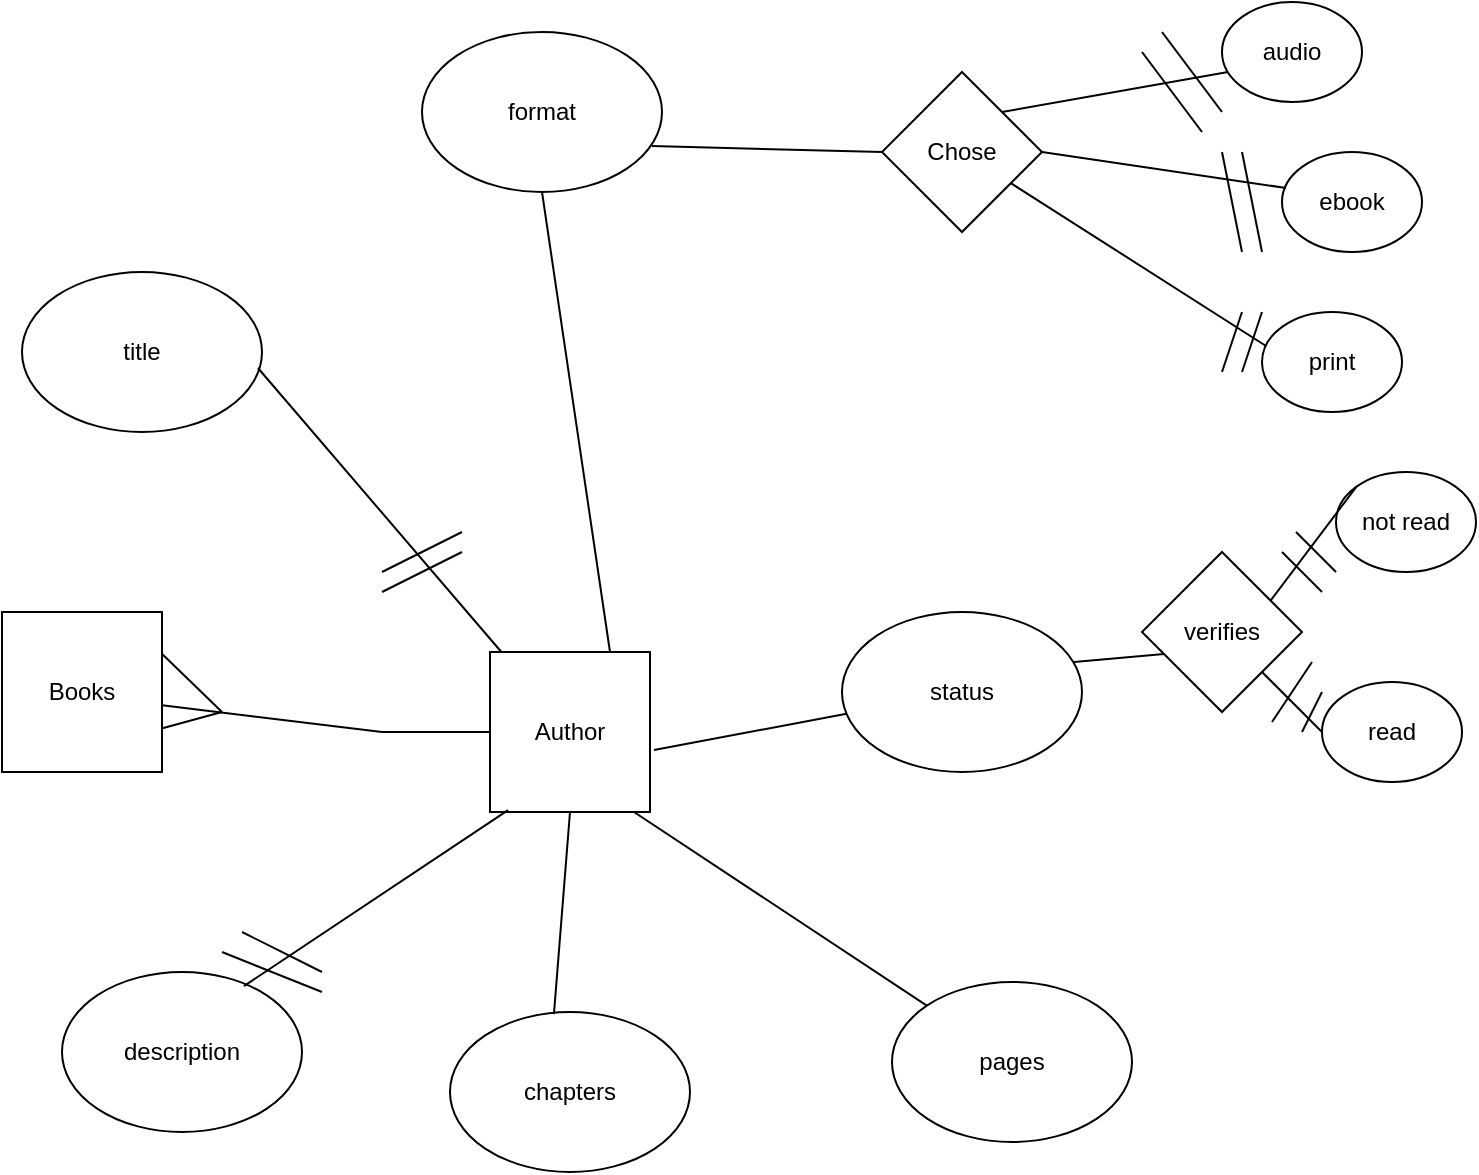 <mxfile version="13.8.8"><diagram id="5wcqpxJS36GBuKqTNDKC" name="Page-1"><mxGraphModel dx="1422" dy="763" grid="1" gridSize="10" guides="1" tooltips="1" connect="1" arrows="1" fold="1" page="1" pageScale="1" pageWidth="827" pageHeight="1169" math="0" shadow="0"><root><mxCell id="0"/><mxCell id="1" parent="0"/><mxCell id="7ZCjP99GEUe0hEvOxLBG-1" value="Author" style="whiteSpace=wrap;html=1;aspect=fixed;" vertex="1" parent="1"><mxGeometry x="334" y="380" width="80" height="80" as="geometry"/></mxCell><mxCell id="7ZCjP99GEUe0hEvOxLBG-5" value="title" style="ellipse;whiteSpace=wrap;html=1;" vertex="1" parent="1"><mxGeometry x="100" y="190" width="120" height="80" as="geometry"/></mxCell><mxCell id="7ZCjP99GEUe0hEvOxLBG-7" value="description" style="ellipse;whiteSpace=wrap;html=1;" vertex="1" parent="1"><mxGeometry x="120" y="540" width="120" height="80" as="geometry"/></mxCell><mxCell id="7ZCjP99GEUe0hEvOxLBG-8" value="chapters " style="ellipse;whiteSpace=wrap;html=1;" vertex="1" parent="1"><mxGeometry x="314" y="560" width="120" height="80" as="geometry"/></mxCell><mxCell id="7ZCjP99GEUe0hEvOxLBG-9" value="status" style="ellipse;whiteSpace=wrap;html=1;" vertex="1" parent="1"><mxGeometry x="510" y="360" width="120" height="80" as="geometry"/></mxCell><mxCell id="7ZCjP99GEUe0hEvOxLBG-10" value="read" style="ellipse;whiteSpace=wrap;html=1;" vertex="1" parent="1"><mxGeometry x="750" y="395" width="70" height="50" as="geometry"/></mxCell><mxCell id="7ZCjP99GEUe0hEvOxLBG-11" value="not read" style="ellipse;whiteSpace=wrap;html=1;" vertex="1" parent="1"><mxGeometry x="757" y="290" width="70" height="50" as="geometry"/></mxCell><mxCell id="7ZCjP99GEUe0hEvOxLBG-12" value="" style="endArrow=none;html=1;entryX=0;entryY=0.5;entryDx=0;entryDy=0;" edge="1" parent="1" target="7ZCjP99GEUe0hEvOxLBG-1"><mxGeometry width="50" height="50" relative="1" as="geometry"><mxPoint x="280" y="420" as="sourcePoint"/><mxPoint x="280" y="40" as="targetPoint"/></mxGeometry></mxCell><mxCell id="7ZCjP99GEUe0hEvOxLBG-13" value="" style="endArrow=none;html=1;exitX=0.983;exitY=0.6;exitDx=0;exitDy=0;exitPerimeter=0;" edge="1" parent="1" source="7ZCjP99GEUe0hEvOxLBG-5" target="7ZCjP99GEUe0hEvOxLBG-1"><mxGeometry width="50" height="50" relative="1" as="geometry"><mxPoint x="180" y="140" as="sourcePoint"/><mxPoint x="230" y="90" as="targetPoint"/></mxGeometry></mxCell><mxCell id="7ZCjP99GEUe0hEvOxLBG-14" value="" style="endArrow=none;html=1;entryX=0.113;entryY=0.988;entryDx=0;entryDy=0;exitX=0.758;exitY=0.088;exitDx=0;exitDy=0;exitPerimeter=0;entryPerimeter=0;" edge="1" parent="1" source="7ZCjP99GEUe0hEvOxLBG-7" target="7ZCjP99GEUe0hEvOxLBG-1"><mxGeometry width="50" height="50" relative="1" as="geometry"><mxPoint x="364" y="200" as="sourcePoint"/><mxPoint x="414" y="150" as="targetPoint"/></mxGeometry></mxCell><mxCell id="7ZCjP99GEUe0hEvOxLBG-15" value="" style="endArrow=none;html=1;entryX=0.433;entryY=0.013;entryDx=0;entryDy=0;entryPerimeter=0;exitX=0.5;exitY=1;exitDx=0;exitDy=0;" edge="1" parent="1" source="7ZCjP99GEUe0hEvOxLBG-1" target="7ZCjP99GEUe0hEvOxLBG-8"><mxGeometry width="50" height="50" relative="1" as="geometry"><mxPoint x="400" y="130" as="sourcePoint"/><mxPoint x="450" y="80" as="targetPoint"/></mxGeometry></mxCell><mxCell id="7ZCjP99GEUe0hEvOxLBG-16" value="" style="endArrow=none;html=1;exitX=1.025;exitY=0.613;exitDx=0;exitDy=0;exitPerimeter=0;" edge="1" parent="1" source="7ZCjP99GEUe0hEvOxLBG-1" target="7ZCjP99GEUe0hEvOxLBG-9"><mxGeometry width="50" height="50" relative="1" as="geometry"><mxPoint x="400" y="90" as="sourcePoint"/><mxPoint x="450" y="40" as="targetPoint"/></mxGeometry></mxCell><mxCell id="7ZCjP99GEUe0hEvOxLBG-17" value="" style="endArrow=none;html=1;entryX=0;entryY=0.5;entryDx=0;entryDy=0;" edge="1" parent="1" target="7ZCjP99GEUe0hEvOxLBG-10"><mxGeometry width="50" height="50" relative="1" as="geometry"><mxPoint x="720" y="390" as="sourcePoint"/><mxPoint x="650" y="20" as="targetPoint"/></mxGeometry></mxCell><mxCell id="7ZCjP99GEUe0hEvOxLBG-18" value="" style="endArrow=none;html=1;entryX=0;entryY=0;entryDx=0;entryDy=0;" edge="1" parent="1" target="7ZCjP99GEUe0hEvOxLBG-11"><mxGeometry width="50" height="50" relative="1" as="geometry"><mxPoint x="720" y="360" as="sourcePoint"/><mxPoint x="640" y="70" as="targetPoint"/></mxGeometry></mxCell><mxCell id="7ZCjP99GEUe0hEvOxLBG-21" value="pages" style="ellipse;whiteSpace=wrap;html=1;" vertex="1" parent="1"><mxGeometry x="535" y="545" width="120" height="80" as="geometry"/></mxCell><mxCell id="7ZCjP99GEUe0hEvOxLBG-22" value="" style="endArrow=none;html=1;exitX=0.9;exitY=1;exitDx=0;exitDy=0;exitPerimeter=0;" edge="1" parent="1" source="7ZCjP99GEUe0hEvOxLBG-1" target="7ZCjP99GEUe0hEvOxLBG-21"><mxGeometry width="50" height="50" relative="1" as="geometry"><mxPoint x="400" y="130" as="sourcePoint"/><mxPoint x="450" y="80" as="targetPoint"/></mxGeometry></mxCell><mxCell id="7ZCjP99GEUe0hEvOxLBG-24" value="format" style="ellipse;whiteSpace=wrap;html=1;" vertex="1" parent="1"><mxGeometry x="300" y="70" width="120" height="80" as="geometry"/></mxCell><mxCell id="7ZCjP99GEUe0hEvOxLBG-25" value="" style="endArrow=none;html=1;entryX=0.5;entryY=1;entryDx=0;entryDy=0;exitX=0.75;exitY=0;exitDx=0;exitDy=0;" edge="1" parent="1" source="7ZCjP99GEUe0hEvOxLBG-1" target="7ZCjP99GEUe0hEvOxLBG-24"><mxGeometry width="50" height="50" relative="1" as="geometry"><mxPoint x="400" y="70" as="sourcePoint"/><mxPoint x="450" y="20" as="targetPoint"/></mxGeometry></mxCell><mxCell id="7ZCjP99GEUe0hEvOxLBG-27" value="audio" style="ellipse;whiteSpace=wrap;html=1;" vertex="1" parent="1"><mxGeometry x="700" y="55" width="70" height="50" as="geometry"/></mxCell><mxCell id="7ZCjP99GEUe0hEvOxLBG-28" value="ebook" style="ellipse;whiteSpace=wrap;html=1;" vertex="1" parent="1"><mxGeometry x="730" y="130" width="70" height="50" as="geometry"/></mxCell><mxCell id="7ZCjP99GEUe0hEvOxLBG-29" value="print" style="ellipse;whiteSpace=wrap;html=1;" vertex="1" parent="1"><mxGeometry x="720" y="210" width="70" height="50" as="geometry"/></mxCell><mxCell id="7ZCjP99GEUe0hEvOxLBG-30" value="" style="endArrow=none;html=1;entryX=0.043;entryY=0.7;entryDx=0;entryDy=0;entryPerimeter=0;exitX=1;exitY=0;exitDx=0;exitDy=0;" edge="1" parent="1" source="7ZCjP99GEUe0hEvOxLBG-58" target="7ZCjP99GEUe0hEvOxLBG-27"><mxGeometry width="50" height="50" relative="1" as="geometry"><mxPoint x="580" y="80" as="sourcePoint"/><mxPoint x="640" as="targetPoint"/></mxGeometry></mxCell><mxCell id="7ZCjP99GEUe0hEvOxLBG-31" value="" style="endArrow=none;html=1;exitX=0.029;exitY=0.36;exitDx=0;exitDy=0;exitPerimeter=0;entryX=1;entryY=0.5;entryDx=0;entryDy=0;" edge="1" parent="1" source="7ZCjP99GEUe0hEvOxLBG-28" target="7ZCjP99GEUe0hEvOxLBG-58"><mxGeometry width="50" height="50" relative="1" as="geometry"><mxPoint x="540" y="115" as="sourcePoint"/><mxPoint x="590" y="137" as="targetPoint"/></mxGeometry></mxCell><mxCell id="7ZCjP99GEUe0hEvOxLBG-32" value="" style="endArrow=none;html=1;exitX=0.029;exitY=0.34;exitDx=0;exitDy=0;exitPerimeter=0;" edge="1" parent="1" source="7ZCjP99GEUe0hEvOxLBG-29" target="7ZCjP99GEUe0hEvOxLBG-58"><mxGeometry width="50" height="50" relative="1" as="geometry"><mxPoint x="520" y="140" as="sourcePoint"/><mxPoint x="560" y="170" as="targetPoint"/></mxGeometry></mxCell><mxCell id="7ZCjP99GEUe0hEvOxLBG-36" value="" style="endArrow=none;html=1;exitX=0.992;exitY=0.375;exitDx=0;exitDy=0;exitPerimeter=0;" edge="1" parent="1"><mxGeometry width="50" height="50" relative="1" as="geometry"><mxPoint x="169.04" y="380" as="sourcePoint"/><mxPoint x="200" y="410" as="targetPoint"/></mxGeometry></mxCell><mxCell id="7ZCjP99GEUe0hEvOxLBG-37" value="" style="endArrow=none;html=1;entryX=0.7;entryY=0.975;entryDx=0;entryDy=0;entryPerimeter=0;" edge="1" parent="1"><mxGeometry width="50" height="50" relative="1" as="geometry"><mxPoint x="200" y="410" as="sourcePoint"/><mxPoint x="134" y="428" as="targetPoint"/></mxGeometry></mxCell><mxCell id="7ZCjP99GEUe0hEvOxLBG-41" value="" style="endArrow=none;html=1;entryX=0;entryY=0.5;entryDx=0;entryDy=0;exitX=0.958;exitY=0.7;exitDx=0;exitDy=0;exitPerimeter=0;" edge="1" parent="1"><mxGeometry width="50" height="50" relative="1" as="geometry"><mxPoint x="164.96" y="406" as="sourcePoint"/><mxPoint x="280" y="420" as="targetPoint"/></mxGeometry></mxCell><mxCell id="7ZCjP99GEUe0hEvOxLBG-42" value="" style="endArrow=none;html=1;" edge="1" parent="1"><mxGeometry width="50" height="50" relative="1" as="geometry"><mxPoint x="280" y="350" as="sourcePoint"/><mxPoint x="320" y="330" as="targetPoint"/></mxGeometry></mxCell><mxCell id="7ZCjP99GEUe0hEvOxLBG-43" value="" style="endArrow=none;html=1;" edge="1" parent="1"><mxGeometry width="50" height="50" relative="1" as="geometry"><mxPoint x="320" y="320" as="sourcePoint"/><mxPoint x="280" y="340" as="targetPoint"/></mxGeometry></mxCell><mxCell id="7ZCjP99GEUe0hEvOxLBG-44" value="" style="endArrow=none;html=1;" edge="1" parent="1"><mxGeometry width="50" height="50" relative="1" as="geometry"><mxPoint x="730" y="330" as="sourcePoint"/><mxPoint x="750" y="350" as="targetPoint"/></mxGeometry></mxCell><mxCell id="7ZCjP99GEUe0hEvOxLBG-45" value="" style="endArrow=none;html=1;" edge="1" parent="1"><mxGeometry width="50" height="50" relative="1" as="geometry"><mxPoint x="737" y="320" as="sourcePoint"/><mxPoint x="757" y="340" as="targetPoint"/></mxGeometry></mxCell><mxCell id="7ZCjP99GEUe0hEvOxLBG-46" value="" style="endArrow=none;html=1;" edge="1" parent="1"><mxGeometry width="50" height="50" relative="1" as="geometry"><mxPoint x="740" y="420" as="sourcePoint"/><mxPoint x="750" y="400" as="targetPoint"/></mxGeometry></mxCell><mxCell id="7ZCjP99GEUe0hEvOxLBG-47" value="" style="endArrow=none;html=1;" edge="1" parent="1"><mxGeometry width="50" height="50" relative="1" as="geometry"><mxPoint x="725" y="415" as="sourcePoint"/><mxPoint x="745" y="385" as="targetPoint"/></mxGeometry></mxCell><mxCell id="7ZCjP99GEUe0hEvOxLBG-48" value="" style="endArrow=none;html=1;" edge="1" parent="1"><mxGeometry width="50" height="50" relative="1" as="geometry"><mxPoint x="700" y="240" as="sourcePoint"/><mxPoint x="710" y="210" as="targetPoint"/></mxGeometry></mxCell><mxCell id="7ZCjP99GEUe0hEvOxLBG-49" value="" style="endArrow=none;html=1;" edge="1" parent="1"><mxGeometry width="50" height="50" relative="1" as="geometry"><mxPoint x="710" y="240" as="sourcePoint"/><mxPoint x="720" y="210" as="targetPoint"/></mxGeometry></mxCell><mxCell id="7ZCjP99GEUe0hEvOxLBG-50" value="" style="endArrow=none;html=1;" edge="1" parent="1"><mxGeometry width="50" height="50" relative="1" as="geometry"><mxPoint x="670" y="70" as="sourcePoint"/><mxPoint x="700" y="110" as="targetPoint"/></mxGeometry></mxCell><mxCell id="7ZCjP99GEUe0hEvOxLBG-51" value="" style="endArrow=none;html=1;" edge="1" parent="1"><mxGeometry width="50" height="50" relative="1" as="geometry"><mxPoint x="660" y="80" as="sourcePoint"/><mxPoint x="690" y="120" as="targetPoint"/></mxGeometry></mxCell><mxCell id="7ZCjP99GEUe0hEvOxLBG-52" value="" style="endArrow=none;html=1;" edge="1" parent="1"><mxGeometry width="50" height="50" relative="1" as="geometry"><mxPoint x="720" y="180" as="sourcePoint"/><mxPoint x="710" y="130" as="targetPoint"/></mxGeometry></mxCell><mxCell id="7ZCjP99GEUe0hEvOxLBG-53" value="" style="endArrow=none;html=1;" edge="1" parent="1"><mxGeometry width="50" height="50" relative="1" as="geometry"><mxPoint x="710" y="180" as="sourcePoint"/><mxPoint x="700" y="130" as="targetPoint"/></mxGeometry></mxCell><mxCell id="7ZCjP99GEUe0hEvOxLBG-54" value="" style="endArrow=none;html=1;" edge="1" parent="1"><mxGeometry width="50" height="50" relative="1" as="geometry"><mxPoint x="200" y="530" as="sourcePoint"/><mxPoint x="250" y="550" as="targetPoint"/></mxGeometry></mxCell><mxCell id="7ZCjP99GEUe0hEvOxLBG-55" value="" style="endArrow=none;html=1;" edge="1" parent="1"><mxGeometry width="50" height="50" relative="1" as="geometry"><mxPoint x="210" y="520" as="sourcePoint"/><mxPoint x="250" y="540" as="targetPoint"/></mxGeometry></mxCell><mxCell id="7ZCjP99GEUe0hEvOxLBG-56" value="verifies" style="rhombus;whiteSpace=wrap;html=1;" vertex="1" parent="1"><mxGeometry x="660" y="330" width="80" height="80" as="geometry"/></mxCell><mxCell id="7ZCjP99GEUe0hEvOxLBG-57" value="" style="endArrow=none;html=1;entryX=0.138;entryY=0.638;entryDx=0;entryDy=0;entryPerimeter=0;exitX=0.967;exitY=0.313;exitDx=0;exitDy=0;exitPerimeter=0;" edge="1" parent="1" source="7ZCjP99GEUe0hEvOxLBG-9" target="7ZCjP99GEUe0hEvOxLBG-56"><mxGeometry width="50" height="50" relative="1" as="geometry"><mxPoint x="390" y="430" as="sourcePoint"/><mxPoint x="440" y="380" as="targetPoint"/></mxGeometry></mxCell><mxCell id="7ZCjP99GEUe0hEvOxLBG-58" value="Chose" style="rhombus;whiteSpace=wrap;html=1;" vertex="1" parent="1"><mxGeometry x="530" y="90" width="80" height="80" as="geometry"/></mxCell><mxCell id="7ZCjP99GEUe0hEvOxLBG-60" value="" style="endArrow=none;html=1;exitX=0.958;exitY=0.713;exitDx=0;exitDy=0;exitPerimeter=0;" edge="1" parent="1" source="7ZCjP99GEUe0hEvOxLBG-24"><mxGeometry width="50" height="50" relative="1" as="geometry"><mxPoint x="480" y="180" as="sourcePoint"/><mxPoint x="530" y="130" as="targetPoint"/></mxGeometry></mxCell><mxCell id="7ZCjP99GEUe0hEvOxLBG-61" value="Books" style="whiteSpace=wrap;html=1;aspect=fixed;" vertex="1" parent="1"><mxGeometry x="90" y="360" width="80" height="80" as="geometry"/></mxCell></root></mxGraphModel></diagram></mxfile>